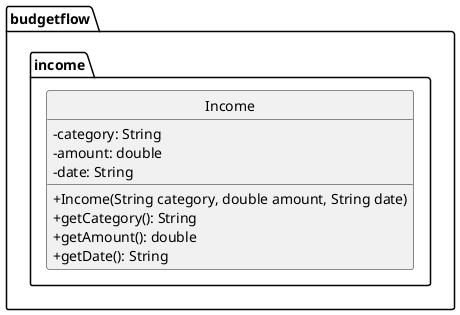 @startuml

hide circle
skinparam classAttributeIconSize 0

package budgetflow.income {
    class Income {
        - category: String
        - amount: double
        - date: String
        + Income(String category, double amount, String date)
        + getCategory(): String
        + getAmount(): double
        + getDate(): String
    }
}

@enduml
